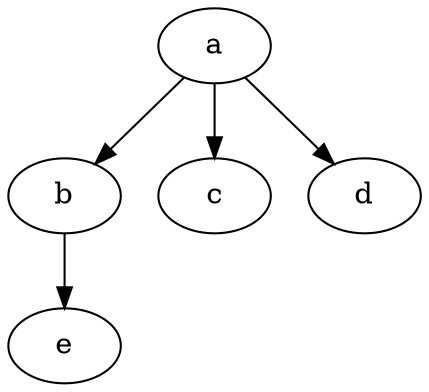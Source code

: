 digraph "example" {
    a         [Weight=1];
    b         [Weight=3];
    a -> b    [Weight=2];
    c         [Weight=2];
    a -> c    [Weight=1];
    d         [Weight=1];
    a -> d    [Weight=3];
    e         [Weight=3];
    b -> e    [Weight=2];
}
